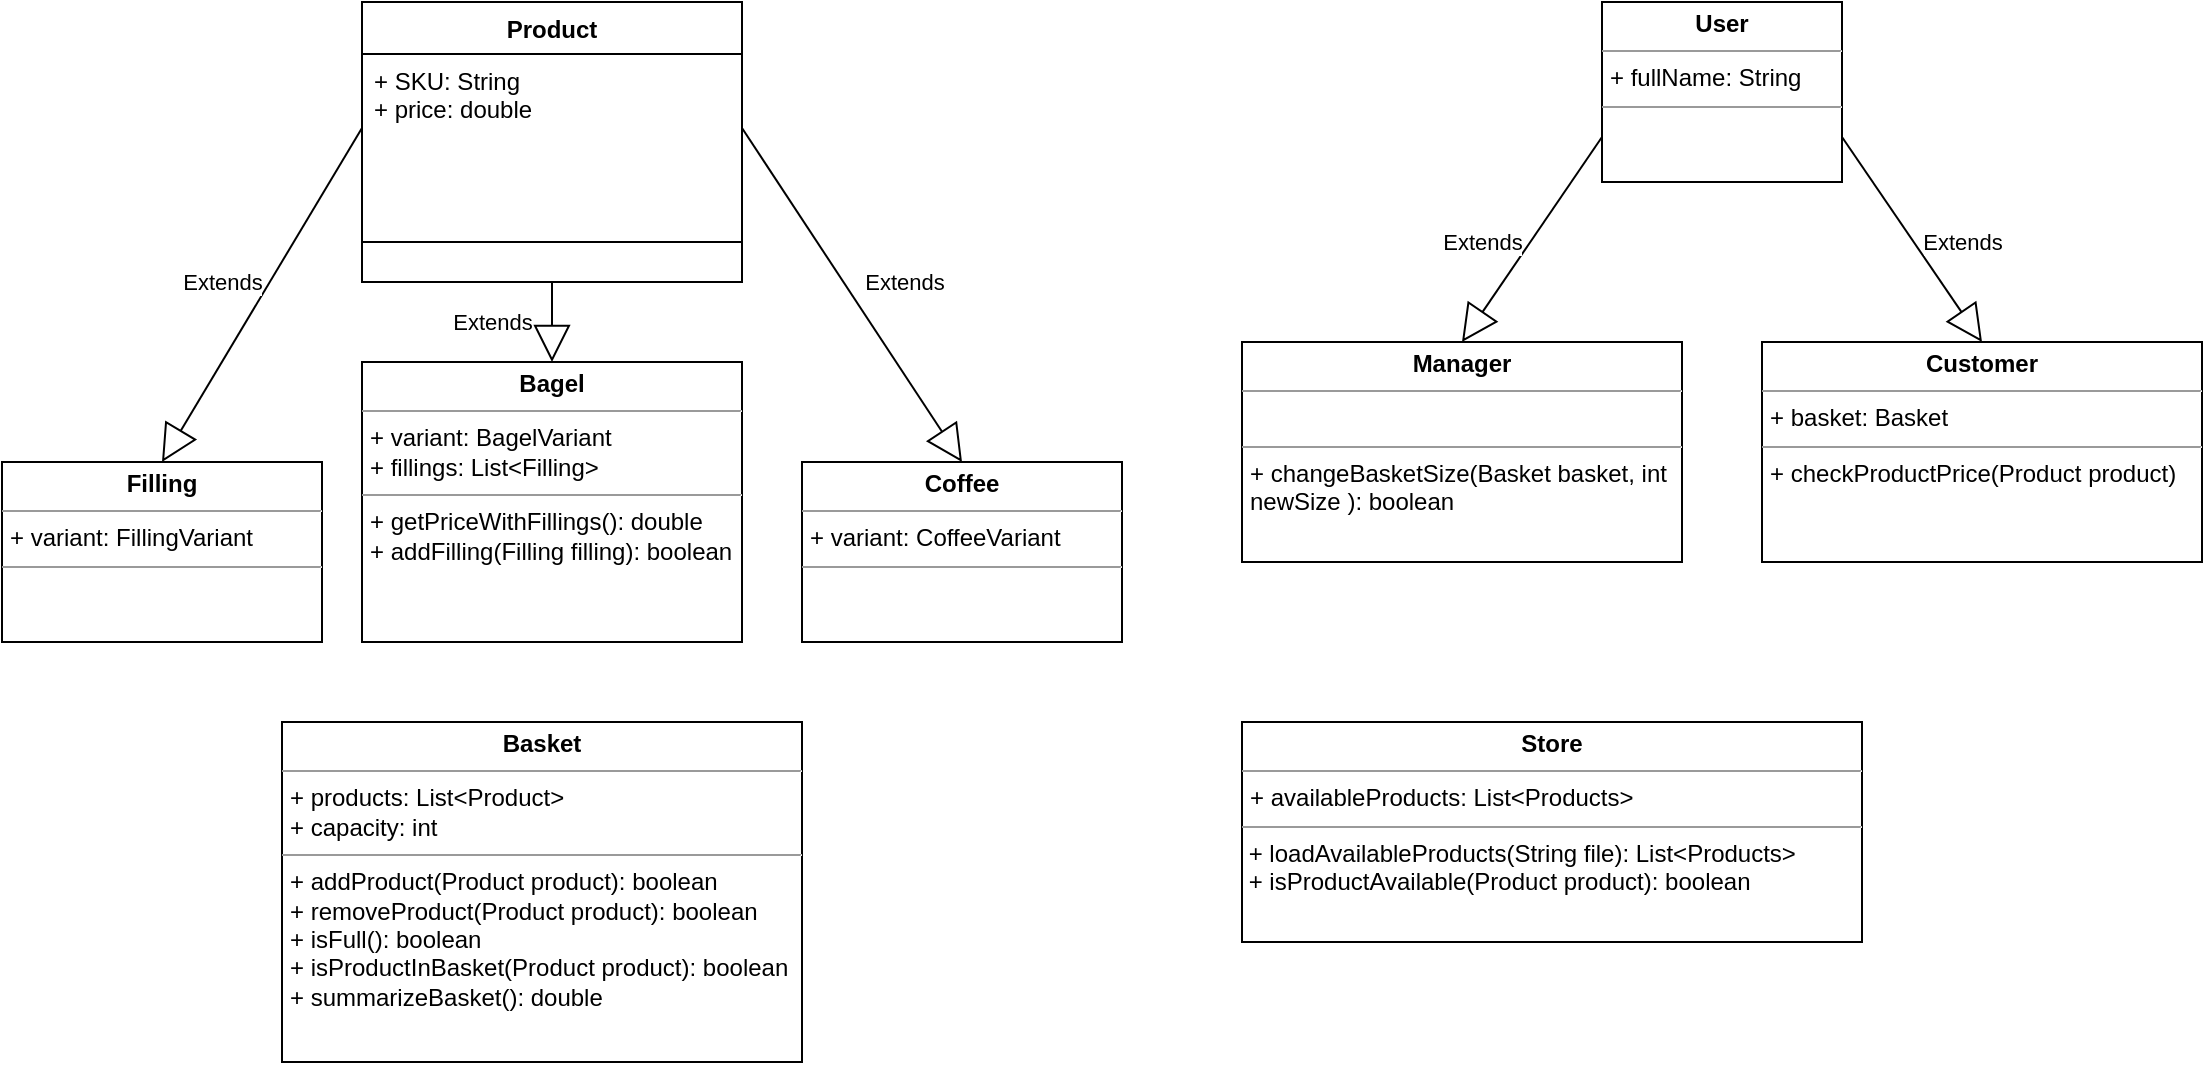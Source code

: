 <mxfile version="21.6.2" type="device">
  <diagram id="C5RBs43oDa-KdzZeNtuy" name="Page-1">
    <mxGraphModel dx="1434" dy="739" grid="1" gridSize="10" guides="1" tooltips="1" connect="1" arrows="1" fold="1" page="1" pageScale="1" pageWidth="827" pageHeight="1169" math="0" shadow="0">
      <root>
        <mxCell id="WIyWlLk6GJQsqaUBKTNV-0" />
        <mxCell id="WIyWlLk6GJQsqaUBKTNV-1" parent="WIyWlLk6GJQsqaUBKTNV-0" />
        <mxCell id="xAtnCrTWJtXElHwbF1yG-5" value="Product" style="swimlane;fontStyle=1;align=center;verticalAlign=top;childLayout=stackLayout;horizontal=1;startSize=26;horizontalStack=0;resizeParent=1;resizeParentMax=0;resizeLast=0;collapsible=1;marginBottom=0;whiteSpace=wrap;html=1;" vertex="1" parent="WIyWlLk6GJQsqaUBKTNV-1">
          <mxGeometry x="220" y="40" width="190" height="140" as="geometry" />
        </mxCell>
        <mxCell id="xAtnCrTWJtXElHwbF1yG-6" value="+ SKU: String&lt;br&gt;+ price: double&lt;br&gt;" style="text;strokeColor=none;fillColor=none;align=left;verticalAlign=top;spacingLeft=4;spacingRight=4;overflow=hidden;rotatable=0;points=[[0,0.5],[1,0.5]];portConstraint=eastwest;whiteSpace=wrap;html=1;" vertex="1" parent="xAtnCrTWJtXElHwbF1yG-5">
          <mxGeometry y="26" width="190" height="74" as="geometry" />
        </mxCell>
        <mxCell id="xAtnCrTWJtXElHwbF1yG-7" value="" style="line;strokeWidth=1;fillColor=none;align=left;verticalAlign=middle;spacingTop=-1;spacingLeft=3;spacingRight=3;rotatable=0;labelPosition=right;points=[];portConstraint=eastwest;strokeColor=inherit;" vertex="1" parent="xAtnCrTWJtXElHwbF1yG-5">
          <mxGeometry y="100" width="190" height="40" as="geometry" />
        </mxCell>
        <mxCell id="xAtnCrTWJtXElHwbF1yG-9" value="Extends" style="endArrow=block;endSize=16;endFill=0;html=1;rounded=0;entryX=0.5;entryY=0;entryDx=0;entryDy=0;" edge="1" parent="WIyWlLk6GJQsqaUBKTNV-1" target="xAtnCrTWJtXElHwbF1yG-10">
          <mxGeometry y="-30" width="160" relative="1" as="geometry">
            <mxPoint x="315" y="180" as="sourcePoint" />
            <mxPoint x="160" y="200" as="targetPoint" />
            <mxPoint as="offset" />
          </mxGeometry>
        </mxCell>
        <mxCell id="xAtnCrTWJtXElHwbF1yG-10" value="&lt;p style=&quot;margin:0px;margin-top:4px;text-align:center;&quot;&gt;&lt;b&gt;Bagel&lt;/b&gt;&lt;/p&gt;&lt;hr size=&quot;1&quot;&gt;&lt;p style=&quot;margin:0px;margin-left:4px;&quot;&gt;+ variant: BagelVariant&lt;/p&gt;&lt;p style=&quot;margin:0px;margin-left:4px;&quot;&gt;+ fillings: List&amp;lt;Filling&amp;gt;&lt;/p&gt;&lt;hr size=&quot;1&quot;&gt;&lt;p style=&quot;margin:0px;margin-left:4px;&quot;&gt;+ getPriceWithFillings(): double&lt;/p&gt;&lt;p style=&quot;margin:0px;margin-left:4px;&quot;&gt;+ addFilling(Filling filling): boolean&lt;/p&gt;" style="verticalAlign=top;align=left;overflow=fill;fontSize=12;fontFamily=Helvetica;html=1;whiteSpace=wrap;" vertex="1" parent="WIyWlLk6GJQsqaUBKTNV-1">
          <mxGeometry x="220" y="220" width="190" height="140" as="geometry" />
        </mxCell>
        <mxCell id="xAtnCrTWJtXElHwbF1yG-11" value="&lt;p style=&quot;margin:0px;margin-top:4px;text-align:center;&quot;&gt;&lt;b&gt;Coffee&lt;/b&gt;&lt;/p&gt;&lt;hr size=&quot;1&quot;&gt;&lt;p style=&quot;margin:0px;margin-left:4px;&quot;&gt;+ variant: CoffeeVariant&lt;/p&gt;&lt;hr size=&quot;1&quot;&gt;&lt;p style=&quot;margin:0px;margin-left:4px;&quot;&gt;&lt;br&gt;&lt;/p&gt;" style="verticalAlign=top;align=left;overflow=fill;fontSize=12;fontFamily=Helvetica;html=1;whiteSpace=wrap;" vertex="1" parent="WIyWlLk6GJQsqaUBKTNV-1">
          <mxGeometry x="440" y="270" width="160" height="90" as="geometry" />
        </mxCell>
        <mxCell id="xAtnCrTWJtXElHwbF1yG-12" value="Extends" style="endArrow=block;endSize=16;endFill=0;html=1;rounded=0;exitX=1;exitY=0.5;exitDx=0;exitDy=0;entryX=0.5;entryY=0;entryDx=0;entryDy=0;" edge="1" parent="WIyWlLk6GJQsqaUBKTNV-1" source="xAtnCrTWJtXElHwbF1yG-6" target="xAtnCrTWJtXElHwbF1yG-11">
          <mxGeometry x="0.083" y="24" width="160" relative="1" as="geometry">
            <mxPoint x="420" y="200" as="sourcePoint" />
            <mxPoint x="353" y="273" as="targetPoint" />
            <mxPoint x="1" as="offset" />
          </mxGeometry>
        </mxCell>
        <mxCell id="xAtnCrTWJtXElHwbF1yG-13" value="&lt;p style=&quot;margin:0px;margin-top:4px;text-align:center;&quot;&gt;&lt;b&gt;Basket&lt;/b&gt;&lt;/p&gt;&lt;hr size=&quot;1&quot;&gt;&lt;p style=&quot;margin:0px;margin-left:4px;&quot;&gt;+ products: List&amp;lt;Product&amp;gt;&lt;/p&gt;&lt;p style=&quot;margin:0px;margin-left:4px;&quot;&gt;+ capacity: int&lt;/p&gt;&lt;hr size=&quot;1&quot;&gt;&lt;p style=&quot;margin:0px;margin-left:4px;&quot;&gt;+ addProduct(Product product): boolean&lt;/p&gt;&lt;p style=&quot;margin:0px;margin-left:4px;&quot;&gt;+ removeProduct(Product product): boolean&lt;/p&gt;&lt;p style=&quot;margin:0px;margin-left:4px;&quot;&gt;+ isFull(): boolean&lt;/p&gt;&lt;p style=&quot;margin:0px;margin-left:4px;&quot;&gt;+ isProductInBasket(Product product): boolean&lt;/p&gt;&lt;p style=&quot;margin:0px;margin-left:4px;&quot;&gt;+ summarizeBasket(): double&lt;/p&gt;&lt;p style=&quot;margin:0px;margin-left:4px;&quot;&gt;&lt;br&gt;&lt;/p&gt;" style="verticalAlign=top;align=left;overflow=fill;fontSize=12;fontFamily=Helvetica;html=1;whiteSpace=wrap;" vertex="1" parent="WIyWlLk6GJQsqaUBKTNV-1">
          <mxGeometry x="180" y="400" width="260" height="170" as="geometry" />
        </mxCell>
        <mxCell id="xAtnCrTWJtXElHwbF1yG-14" value="&lt;p style=&quot;margin:0px;margin-top:4px;text-align:center;&quot;&gt;&lt;b&gt;User&lt;/b&gt;&lt;/p&gt;&lt;hr size=&quot;1&quot;&gt;&lt;p style=&quot;margin:0px;margin-left:4px;&quot;&gt;+ fullName: String&lt;/p&gt;&lt;hr size=&quot;1&quot;&gt;&lt;p style=&quot;margin:0px;margin-left:4px;&quot;&gt;&lt;br&gt;&lt;/p&gt;" style="verticalAlign=top;align=left;overflow=fill;fontSize=12;fontFamily=Helvetica;html=1;whiteSpace=wrap;" vertex="1" parent="WIyWlLk6GJQsqaUBKTNV-1">
          <mxGeometry x="840" y="40" width="120" height="90" as="geometry" />
        </mxCell>
        <mxCell id="xAtnCrTWJtXElHwbF1yG-15" value="&lt;p style=&quot;margin:0px;margin-top:4px;text-align:center;&quot;&gt;&lt;b&gt;Manager&lt;/b&gt;&lt;/p&gt;&lt;hr size=&quot;1&quot;&gt;&lt;p style=&quot;margin:0px;margin-left:4px;&quot;&gt;&lt;br&gt;&lt;/p&gt;&lt;hr size=&quot;1&quot;&gt;&lt;p style=&quot;margin:0px;margin-left:4px;&quot;&gt;+ changeBasketSize(Basket basket, int newSize ): boolean&lt;/p&gt;" style="verticalAlign=top;align=left;overflow=fill;fontSize=12;fontFamily=Helvetica;html=1;whiteSpace=wrap;" vertex="1" parent="WIyWlLk6GJQsqaUBKTNV-1">
          <mxGeometry x="660" y="210" width="220" height="110" as="geometry" />
        </mxCell>
        <mxCell id="xAtnCrTWJtXElHwbF1yG-16" value="&lt;p style=&quot;margin:0px;margin-top:4px;text-align:center;&quot;&gt;&lt;b&gt;Customer&lt;/b&gt;&lt;/p&gt;&lt;hr size=&quot;1&quot;&gt;&lt;p style=&quot;margin:0px;margin-left:4px;&quot;&gt;+ basket: Basket&lt;/p&gt;&lt;hr size=&quot;1&quot;&gt;&lt;p style=&quot;margin:0px;margin-left:4px;&quot;&gt;+ checkProductPrice(Product product)&lt;/p&gt;&lt;p style=&quot;margin:0px;margin-left:4px;&quot;&gt;&lt;br&gt;&lt;/p&gt;" style="verticalAlign=top;align=left;overflow=fill;fontSize=12;fontFamily=Helvetica;html=1;whiteSpace=wrap;" vertex="1" parent="WIyWlLk6GJQsqaUBKTNV-1">
          <mxGeometry x="920" y="210" width="220" height="110" as="geometry" />
        </mxCell>
        <mxCell id="xAtnCrTWJtXElHwbF1yG-17" value="Extends" style="endArrow=block;endSize=16;endFill=0;html=1;rounded=0;exitX=1;exitY=0.75;exitDx=0;exitDy=0;entryX=0.5;entryY=0;entryDx=0;entryDy=0;" edge="1" parent="WIyWlLk6GJQsqaUBKTNV-1" source="xAtnCrTWJtXElHwbF1yG-14" target="xAtnCrTWJtXElHwbF1yG-16">
          <mxGeometry x="0.244" y="20" width="160" relative="1" as="geometry">
            <mxPoint x="1030" y="120" as="sourcePoint" />
            <mxPoint x="1110" y="186" as="targetPoint" />
            <mxPoint as="offset" />
          </mxGeometry>
        </mxCell>
        <mxCell id="xAtnCrTWJtXElHwbF1yG-18" value="Extends" style="endArrow=block;endSize=16;endFill=0;html=1;rounded=0;exitX=0;exitY=0.75;exitDx=0;exitDy=0;entryX=0.5;entryY=0;entryDx=0;entryDy=0;" edge="1" parent="WIyWlLk6GJQsqaUBKTNV-1" source="xAtnCrTWJtXElHwbF1yG-14" target="xAtnCrTWJtXElHwbF1yG-15">
          <mxGeometry x="0.244" y="-20" width="160" relative="1" as="geometry">
            <mxPoint x="460" y="204" as="sourcePoint" />
            <mxPoint x="540" y="270" as="targetPoint" />
            <mxPoint as="offset" />
          </mxGeometry>
        </mxCell>
        <mxCell id="xAtnCrTWJtXElHwbF1yG-19" value="&lt;p style=&quot;margin:0px;margin-top:4px;text-align:center;&quot;&gt;&lt;b&gt;Filling&lt;/b&gt;&lt;/p&gt;&lt;hr size=&quot;1&quot;&gt;&lt;p style=&quot;margin:0px;margin-left:4px;&quot;&gt;+ variant: FillingVariant&lt;/p&gt;&lt;hr size=&quot;1&quot;&gt;&lt;p style=&quot;margin:0px;margin-left:4px;&quot;&gt;&lt;br&gt;&lt;/p&gt;" style="verticalAlign=top;align=left;overflow=fill;fontSize=12;fontFamily=Helvetica;html=1;whiteSpace=wrap;" vertex="1" parent="WIyWlLk6GJQsqaUBKTNV-1">
          <mxGeometry x="40" y="270" width="160" height="90" as="geometry" />
        </mxCell>
        <mxCell id="xAtnCrTWJtXElHwbF1yG-20" value="Extends" style="endArrow=block;endSize=16;endFill=0;html=1;rounded=0;entryX=0.5;entryY=0;entryDx=0;entryDy=0;exitX=0;exitY=0.5;exitDx=0;exitDy=0;" edge="1" parent="WIyWlLk6GJQsqaUBKTNV-1" source="xAtnCrTWJtXElHwbF1yG-6" target="xAtnCrTWJtXElHwbF1yG-19">
          <mxGeometry x="0.048" y="-20" width="160" relative="1" as="geometry">
            <mxPoint x="230" y="100" as="sourcePoint" />
            <mxPoint x="190" y="170" as="targetPoint" />
            <mxPoint as="offset" />
          </mxGeometry>
        </mxCell>
        <mxCell id="xAtnCrTWJtXElHwbF1yG-21" value="&lt;p style=&quot;margin:0px;margin-top:4px;text-align:center;&quot;&gt;&lt;b&gt;Store&lt;/b&gt;&lt;/p&gt;&lt;hr size=&quot;1&quot;&gt;&lt;p style=&quot;margin:0px;margin-left:4px;&quot;&gt;+ availableProducts: List&amp;lt;Products&amp;gt;&lt;/p&gt;&lt;hr size=&quot;1&quot;&gt;&lt;p style=&quot;margin:0px;margin-left:4px;&quot;&gt;&lt;/p&gt;&amp;nbsp;+ loadAvailableProducts(String file): List&amp;lt;Products&amp;gt;&lt;br&gt;&amp;nbsp;+ isProductAvailable(Product product): boolean" style="verticalAlign=top;align=left;overflow=fill;fontSize=12;fontFamily=Helvetica;html=1;whiteSpace=wrap;" vertex="1" parent="WIyWlLk6GJQsqaUBKTNV-1">
          <mxGeometry x="660" y="400" width="310" height="110" as="geometry" />
        </mxCell>
      </root>
    </mxGraphModel>
  </diagram>
</mxfile>

